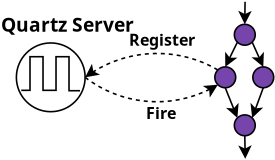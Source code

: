 <?xml version="1.0" encoding="UTF-8"?>
<dia:diagram xmlns:dia="http://www.lysator.liu.se/~alla/dia/">
  <dia:layer name="背景" visible="true">
    <dia:object type="Standard - Ellipse" version="0" id="O0">
      <dia:attribute name="obj_pos">
        <dia:point val="-4.944,9.106"/>
      </dia:attribute>
      <dia:attribute name="obj_bb">
        <dia:rectangle val="-4.984,9.066;-1.466,12.584"/>
      </dia:attribute>
      <dia:attribute name="elem_corner">
        <dia:point val="-4.944,9.106"/>
      </dia:attribute>
      <dia:attribute name="elem_width">
        <dia:real val="3.437"/>
      </dia:attribute>
      <dia:attribute name="elem_height">
        <dia:real val="3.437"/>
      </dia:attribute>
      <dia:attribute name="border_width">
        <dia:real val="0.08"/>
      </dia:attribute>
      <dia:attribute name="aspect">
        <dia:enum val="2"/>
      </dia:attribute>
    </dia:object>
    <dia:object type="Standard - ZigZagLine" version="0" id="O1">
      <dia:attribute name="obj_pos">
        <dia:point val="-4.7,11.475"/>
      </dia:attribute>
      <dia:attribute name="obj_bb">
        <dia:rectangle val="-4.74,9.754;-1.722,11.534"/>
      </dia:attribute>
      <dia:attribute name="orth_points">
        <dia:point val="-4.7,11.475"/>
        <dia:point val="-4.263,11.475"/>
        <dia:point val="-4.263,9.794"/>
        <dia:point val="-3.612,9.794"/>
        <dia:point val="-3.612,11.475"/>
        <dia:point val="-2.962,11.475"/>
        <dia:point val="-2.962,9.794"/>
        <dia:point val="-2.312,9.794"/>
        <dia:point val="-2.312,11.494"/>
        <dia:point val="-1.762,11.494"/>
      </dia:attribute>
      <dia:attribute name="orth_orient">
        <dia:enum val="0"/>
        <dia:enum val="1"/>
        <dia:enum val="0"/>
        <dia:enum val="1"/>
        <dia:enum val="0"/>
        <dia:enum val="1"/>
        <dia:enum val="0"/>
        <dia:enum val="1"/>
        <dia:enum val="0"/>
      </dia:attribute>
      <dia:attribute name="autorouting">
        <dia:boolean val="false"/>
      </dia:attribute>
      <dia:attribute name="line_width">
        <dia:real val="0.08"/>
      </dia:attribute>
    </dia:object>
    <dia:object type="Standard - Text" version="0" id="O2">
      <dia:attribute name="obj_pos">
        <dia:point val="-5.713,8.544"/>
      </dia:attribute>
      <dia:attribute name="obj_bb">
        <dia:rectangle val="-5.713,7.644;-0.163,9.044"/>
      </dia:attribute>
      <dia:attribute name="text">
        <dia:composite type="text">
          <dia:attribute name="string">
            <dia:string>#Quartz Server#</dia:string>
          </dia:attribute>
          <dia:attribute name="font">
            <dia:font family="sans" style="80" name="Helvetica"/>
          </dia:attribute>
          <dia:attribute name="height">
            <dia:real val="1.2"/>
          </dia:attribute>
          <dia:attribute name="pos">
            <dia:point val="-5.713,8.544"/>
          </dia:attribute>
          <dia:attribute name="color">
            <dia:color val="#000000"/>
          </dia:attribute>
          <dia:attribute name="alignment">
            <dia:enum val="0"/>
          </dia:attribute>
        </dia:composite>
      </dia:attribute>
    </dia:object>
    <dia:object type="Standard - Ellipse" version="0" id="O3">
      <dia:attribute name="obj_pos">
        <dia:point val="5.954,8.174"/>
      </dia:attribute>
      <dia:attribute name="obj_bb">
        <dia:rectangle val="5.914,8.134;7.039,9.259"/>
      </dia:attribute>
      <dia:attribute name="elem_corner">
        <dia:point val="5.954,8.174"/>
      </dia:attribute>
      <dia:attribute name="elem_width">
        <dia:real val="1.045"/>
      </dia:attribute>
      <dia:attribute name="elem_height">
        <dia:real val="1.045"/>
      </dia:attribute>
      <dia:attribute name="border_width">
        <dia:real val="0.08"/>
      </dia:attribute>
      <dia:attribute name="inner_color">
        <dia:color val="#7645ac"/>
      </dia:attribute>
      <dia:attribute name="aspect">
        <dia:enum val="2"/>
      </dia:attribute>
    </dia:object>
    <dia:object type="Standard - Ellipse" version="0" id="O4">
      <dia:attribute name="obj_pos">
        <dia:point val="4.978,10.302"/>
      </dia:attribute>
      <dia:attribute name="obj_bb">
        <dia:rectangle val="4.938,10.262;6.062,11.387"/>
      </dia:attribute>
      <dia:attribute name="elem_corner">
        <dia:point val="4.978,10.302"/>
      </dia:attribute>
      <dia:attribute name="elem_width">
        <dia:real val="1.045"/>
      </dia:attribute>
      <dia:attribute name="elem_height">
        <dia:real val="1.045"/>
      </dia:attribute>
      <dia:attribute name="border_width">
        <dia:real val="0.08"/>
      </dia:attribute>
      <dia:attribute name="inner_color">
        <dia:color val="#7645ac"/>
      </dia:attribute>
      <dia:attribute name="aspect">
        <dia:enum val="2"/>
      </dia:attribute>
    </dia:object>
    <dia:object type="Standard - Line" version="0" id="O5">
      <dia:attribute name="obj_pos">
        <dia:point val="6.107,9.066"/>
      </dia:attribute>
      <dia:attribute name="obj_bb">
        <dia:rectangle val="5.034,9.013;6.16,10.558"/>
      </dia:attribute>
      <dia:attribute name="conn_endpoints">
        <dia:point val="6.107,9.066"/>
        <dia:point val="5.5,10.302"/>
      </dia:attribute>
      <dia:attribute name="numcp">
        <dia:int val="1"/>
      </dia:attribute>
      <dia:attribute name="line_width">
        <dia:real val="0.08"/>
      </dia:attribute>
      <dia:attribute name="end_arrow">
        <dia:enum val="22"/>
      </dia:attribute>
      <dia:attribute name="end_arrow_length">
        <dia:real val="0.5"/>
      </dia:attribute>
      <dia:attribute name="end_arrow_width">
        <dia:real val="0.5"/>
      </dia:attribute>
      <dia:connections>
        <dia:connection handle="0" to="O3" connection="5"/>
        <dia:connection handle="1" to="O4" connection="1"/>
      </dia:connections>
    </dia:object>
    <dia:object type="Standard - Ellipse" version="0" id="O6">
      <dia:attribute name="obj_pos">
        <dia:point val="5.954,12.702"/>
      </dia:attribute>
      <dia:attribute name="obj_bb">
        <dia:rectangle val="5.914,12.662;7.039,13.787"/>
      </dia:attribute>
      <dia:attribute name="elem_corner">
        <dia:point val="5.954,12.702"/>
      </dia:attribute>
      <dia:attribute name="elem_width">
        <dia:real val="1.045"/>
      </dia:attribute>
      <dia:attribute name="elem_height">
        <dia:real val="1.045"/>
      </dia:attribute>
      <dia:attribute name="border_width">
        <dia:real val="0.08"/>
      </dia:attribute>
      <dia:attribute name="inner_color">
        <dia:color val="#7645ac"/>
      </dia:attribute>
      <dia:attribute name="aspect">
        <dia:enum val="2"/>
      </dia:attribute>
    </dia:object>
    <dia:object type="Standard - Line" version="0" id="O7">
      <dia:attribute name="obj_pos">
        <dia:point val="5.5,11.347"/>
      </dia:attribute>
      <dia:attribute name="obj_bb">
        <dia:rectangle val="5.448,11.295;6.586,13.079"/>
      </dia:attribute>
      <dia:attribute name="conn_endpoints">
        <dia:point val="5.5,11.347"/>
        <dia:point val="6.107,12.855"/>
      </dia:attribute>
      <dia:attribute name="numcp">
        <dia:int val="1"/>
      </dia:attribute>
      <dia:attribute name="line_width">
        <dia:real val="0.08"/>
      </dia:attribute>
      <dia:attribute name="end_arrow">
        <dia:enum val="22"/>
      </dia:attribute>
      <dia:attribute name="end_arrow_length">
        <dia:real val="0.5"/>
      </dia:attribute>
      <dia:attribute name="end_arrow_width">
        <dia:real val="0.5"/>
      </dia:attribute>
      <dia:connections>
        <dia:connection handle="0" to="O4" connection="6"/>
        <dia:connection handle="1" to="O6" connection="0"/>
      </dia:connections>
    </dia:object>
    <dia:object type="Standard - Line" version="0" id="O8">
      <dia:attribute name="obj_pos">
        <dia:point val="6.49,7.049"/>
      </dia:attribute>
      <dia:attribute name="obj_bb">
        <dia:rectangle val="5.976,7.009;6.977,8.22"/>
      </dia:attribute>
      <dia:attribute name="conn_endpoints">
        <dia:point val="6.49,7.049"/>
        <dia:point val="6.476,8.174"/>
      </dia:attribute>
      <dia:attribute name="numcp">
        <dia:int val="1"/>
      </dia:attribute>
      <dia:attribute name="line_width">
        <dia:real val="0.08"/>
      </dia:attribute>
      <dia:attribute name="end_arrow">
        <dia:enum val="22"/>
      </dia:attribute>
      <dia:attribute name="end_arrow_length">
        <dia:real val="0.5"/>
      </dia:attribute>
      <dia:attribute name="end_arrow_width">
        <dia:real val="0.5"/>
      </dia:attribute>
      <dia:connections>
        <dia:connection handle="1" to="O3" connection="1"/>
      </dia:connections>
    </dia:object>
    <dia:object type="Standard - Line" version="0" id="O9">
      <dia:attribute name="obj_pos">
        <dia:point val="6.476,13.747"/>
      </dia:attribute>
      <dia:attribute name="obj_bb">
        <dia:rectangle val="5.999,13.706;7.001,14.95"/>
      </dia:attribute>
      <dia:attribute name="conn_endpoints">
        <dia:point val="6.476,13.747"/>
        <dia:point val="6.5,14.899"/>
      </dia:attribute>
      <dia:attribute name="numcp">
        <dia:int val="1"/>
      </dia:attribute>
      <dia:attribute name="line_width">
        <dia:real val="0.08"/>
      </dia:attribute>
      <dia:attribute name="end_arrow">
        <dia:enum val="22"/>
      </dia:attribute>
      <dia:attribute name="end_arrow_length">
        <dia:real val="0.5"/>
      </dia:attribute>
      <dia:attribute name="end_arrow_width">
        <dia:real val="0.5"/>
      </dia:attribute>
      <dia:connections>
        <dia:connection handle="0" to="O6" connection="6"/>
      </dia:connections>
    </dia:object>
    <dia:object type="Standard - Ellipse" version="0" id="O10">
      <dia:attribute name="obj_pos">
        <dia:point val="6.878,10.302"/>
      </dia:attribute>
      <dia:attribute name="obj_bb">
        <dia:rectangle val="6.838,10.262;7.963,11.387"/>
      </dia:attribute>
      <dia:attribute name="elem_corner">
        <dia:point val="6.878,10.302"/>
      </dia:attribute>
      <dia:attribute name="elem_width">
        <dia:real val="1.045"/>
      </dia:attribute>
      <dia:attribute name="elem_height">
        <dia:real val="1.045"/>
      </dia:attribute>
      <dia:attribute name="border_width">
        <dia:real val="0.08"/>
      </dia:attribute>
      <dia:attribute name="inner_color">
        <dia:color val="#7645ac"/>
      </dia:attribute>
      <dia:attribute name="aspect">
        <dia:enum val="2"/>
      </dia:attribute>
    </dia:object>
    <dia:object type="Standard - Line" version="0" id="O11">
      <dia:attribute name="obj_pos">
        <dia:point val="6.846,9.066"/>
      </dia:attribute>
      <dia:attribute name="obj_bb">
        <dia:rectangle val="6.793,9.013;7.873,10.543"/>
      </dia:attribute>
      <dia:attribute name="conn_endpoints">
        <dia:point val="6.846,9.066"/>
        <dia:point val="7.4,10.302"/>
      </dia:attribute>
      <dia:attribute name="numcp">
        <dia:int val="1"/>
      </dia:attribute>
      <dia:attribute name="line_width">
        <dia:real val="0.08"/>
      </dia:attribute>
      <dia:attribute name="end_arrow">
        <dia:enum val="22"/>
      </dia:attribute>
      <dia:attribute name="end_arrow_length">
        <dia:real val="0.5"/>
      </dia:attribute>
      <dia:attribute name="end_arrow_width">
        <dia:real val="0.5"/>
      </dia:attribute>
      <dia:connections>
        <dia:connection handle="0" to="O3" connection="7"/>
        <dia:connection handle="1" to="O10" connection="1"/>
      </dia:connections>
    </dia:object>
    <dia:object type="Standard - Line" version="0" id="O12">
      <dia:attribute name="obj_pos">
        <dia:point val="7.4,11.347"/>
      </dia:attribute>
      <dia:attribute name="obj_bb">
        <dia:rectangle val="6.363,11.295;7.451,13.065"/>
      </dia:attribute>
      <dia:attribute name="conn_endpoints">
        <dia:point val="7.4,11.347"/>
        <dia:point val="6.846,12.855"/>
      </dia:attribute>
      <dia:attribute name="numcp">
        <dia:int val="1"/>
      </dia:attribute>
      <dia:attribute name="line_width">
        <dia:real val="0.08"/>
      </dia:attribute>
      <dia:attribute name="end_arrow">
        <dia:enum val="22"/>
      </dia:attribute>
      <dia:attribute name="end_arrow_length">
        <dia:real val="0.5"/>
      </dia:attribute>
      <dia:attribute name="end_arrow_width">
        <dia:real val="0.5"/>
      </dia:attribute>
      <dia:connections>
        <dia:connection handle="0" to="O10" connection="6"/>
        <dia:connection handle="1" to="O6" connection="2"/>
      </dia:connections>
    </dia:object>
    <dia:object type="Standard - Arc" version="0" id="O13">
      <dia:attribute name="obj_pos">
        <dia:point val="5.131,10.455"/>
      </dia:attribute>
      <dia:attribute name="obj_bb">
        <dia:rectangle val="-1.574,9.592;5.173,11.326"/>
      </dia:attribute>
      <dia:attribute name="conn_endpoints">
        <dia:point val="5.131,10.455"/>
        <dia:point val="-1.506,10.825"/>
      </dia:attribute>
      <dia:attribute name="curve_distance">
        <dia:real val="1"/>
      </dia:attribute>
      <dia:attribute name="line_width">
        <dia:real val="0.08"/>
      </dia:attribute>
      <dia:attribute name="line_style">
        <dia:enum val="1"/>
      </dia:attribute>
      <dia:attribute name="dashlength">
        <dia:real val="0.2"/>
      </dia:attribute>
      <dia:attribute name="end_arrow">
        <dia:enum val="22"/>
      </dia:attribute>
      <dia:attribute name="end_arrow_length">
        <dia:real val="0.5"/>
      </dia:attribute>
      <dia:attribute name="end_arrow_width">
        <dia:real val="0.5"/>
      </dia:attribute>
      <dia:connections>
        <dia:connection handle="0" to="O4" connection="0"/>
        <dia:connection handle="1" to="O0" connection="4"/>
      </dia:connections>
    </dia:object>
    <dia:object type="Standard - Arc" version="0" id="O14">
      <dia:attribute name="obj_pos">
        <dia:point val="5.131,11.194"/>
      </dia:attribute>
      <dia:attribute name="obj_bb">
        <dia:rectangle val="-1.548,10.692;5.198,12.085"/>
      </dia:attribute>
      <dia:attribute name="conn_endpoints">
        <dia:point val="5.131,11.194"/>
        <dia:point val="-1.506,10.825"/>
      </dia:attribute>
      <dia:attribute name="curve_distance">
        <dia:real val="-1.029"/>
      </dia:attribute>
      <dia:attribute name="line_width">
        <dia:real val="0.08"/>
      </dia:attribute>
      <dia:attribute name="line_style">
        <dia:enum val="1"/>
      </dia:attribute>
      <dia:attribute name="dashlength">
        <dia:real val="0.2"/>
      </dia:attribute>
      <dia:attribute name="start_arrow">
        <dia:enum val="22"/>
      </dia:attribute>
      <dia:attribute name="start_arrow_length">
        <dia:real val="0.5"/>
      </dia:attribute>
      <dia:attribute name="start_arrow_width">
        <dia:real val="0.5"/>
      </dia:attribute>
      <dia:connections>
        <dia:connection handle="0" to="O4" connection="5"/>
        <dia:connection handle="1" to="O0" connection="4"/>
      </dia:connections>
    </dia:object>
    <dia:object type="Standard - Text" version="0" id="O15">
      <dia:attribute name="obj_pos">
        <dia:point val="0.688,9.244"/>
      </dia:attribute>
      <dia:attribute name="obj_bb">
        <dia:rectangle val="0.688,8.471;3.56,9.689"/>
      </dia:attribute>
      <dia:attribute name="text">
        <dia:composite type="text">
          <dia:attribute name="string">
            <dia:string>#Register#</dia:string>
          </dia:attribute>
          <dia:attribute name="font">
            <dia:font family="sans" style="80" name="Helvetica"/>
          </dia:attribute>
          <dia:attribute name="height">
            <dia:real val="1"/>
          </dia:attribute>
          <dia:attribute name="pos">
            <dia:point val="0.688,9.244"/>
          </dia:attribute>
          <dia:attribute name="color">
            <dia:color val="#000000"/>
          </dia:attribute>
          <dia:attribute name="alignment">
            <dia:enum val="0"/>
          </dia:attribute>
        </dia:composite>
      </dia:attribute>
    </dia:object>
    <dia:object type="Standard - Text" version="0" id="O16">
      <dia:attribute name="obj_pos">
        <dia:point val="1.538,12.909"/>
      </dia:attribute>
      <dia:attribute name="obj_bb">
        <dia:rectangle val="1.538,12.136;2.86,13.354"/>
      </dia:attribute>
      <dia:attribute name="text">
        <dia:composite type="text">
          <dia:attribute name="string">
            <dia:string>#Fire#</dia:string>
          </dia:attribute>
          <dia:attribute name="font">
            <dia:font family="sans" style="80" name="Helvetica"/>
          </dia:attribute>
          <dia:attribute name="height">
            <dia:real val="1"/>
          </dia:attribute>
          <dia:attribute name="pos">
            <dia:point val="1.538,12.909"/>
          </dia:attribute>
          <dia:attribute name="color">
            <dia:color val="#000000"/>
          </dia:attribute>
          <dia:attribute name="alignment">
            <dia:enum val="0"/>
          </dia:attribute>
        </dia:composite>
      </dia:attribute>
    </dia:object>
  </dia:layer>
</dia:diagram>
